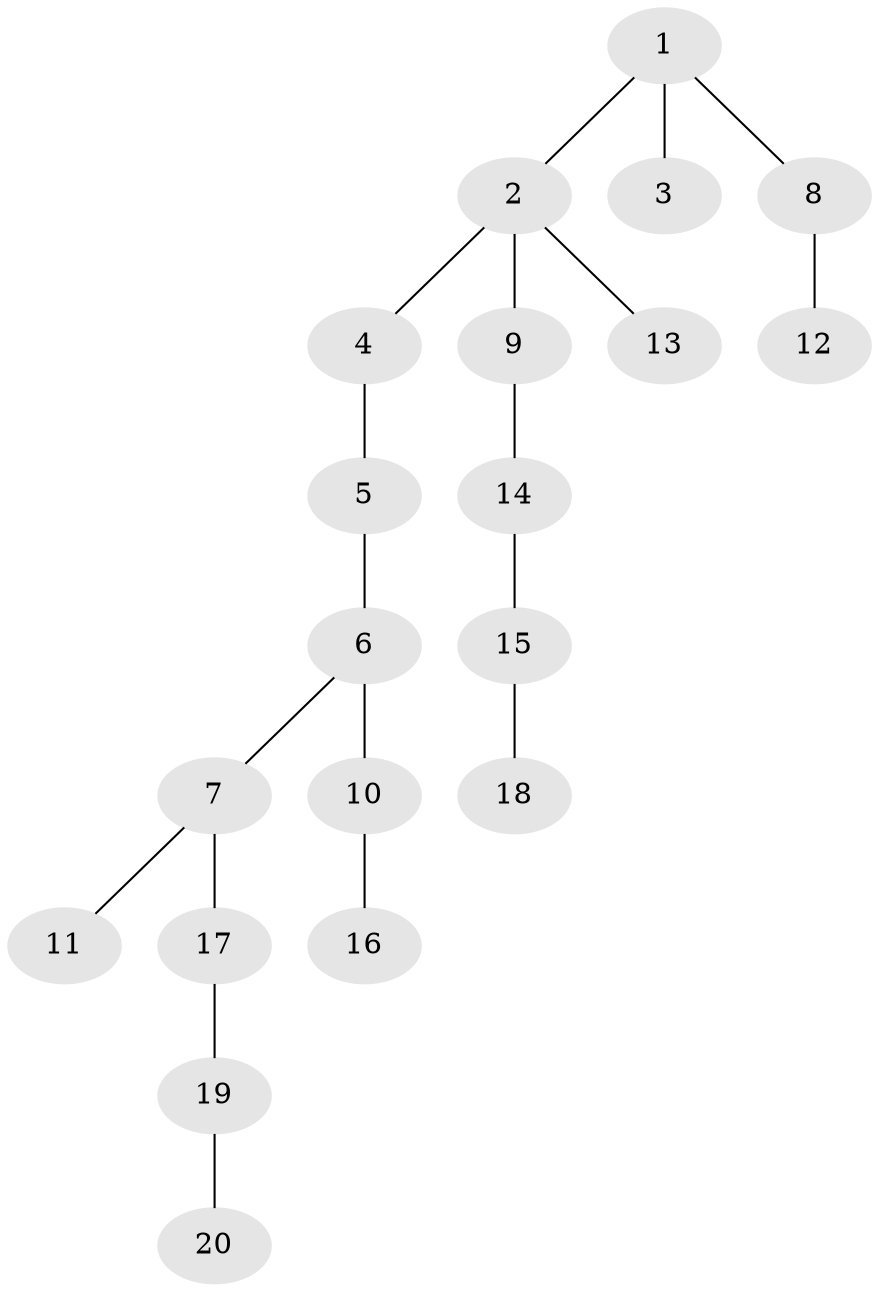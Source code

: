 // Generated by graph-tools (version 1.1) at 2025/46/02/15/25 05:46:28]
// undirected, 20 vertices, 19 edges
graph export_dot {
graph [start="1"]
  node [color=gray90,style=filled];
  1;
  2;
  3;
  4;
  5;
  6;
  7;
  8;
  9;
  10;
  11;
  12;
  13;
  14;
  15;
  16;
  17;
  18;
  19;
  20;
  1 -- 2;
  1 -- 3;
  1 -- 8;
  2 -- 4;
  2 -- 9;
  2 -- 13;
  4 -- 5;
  5 -- 6;
  6 -- 7;
  6 -- 10;
  7 -- 11;
  7 -- 17;
  8 -- 12;
  9 -- 14;
  10 -- 16;
  14 -- 15;
  15 -- 18;
  17 -- 19;
  19 -- 20;
}
